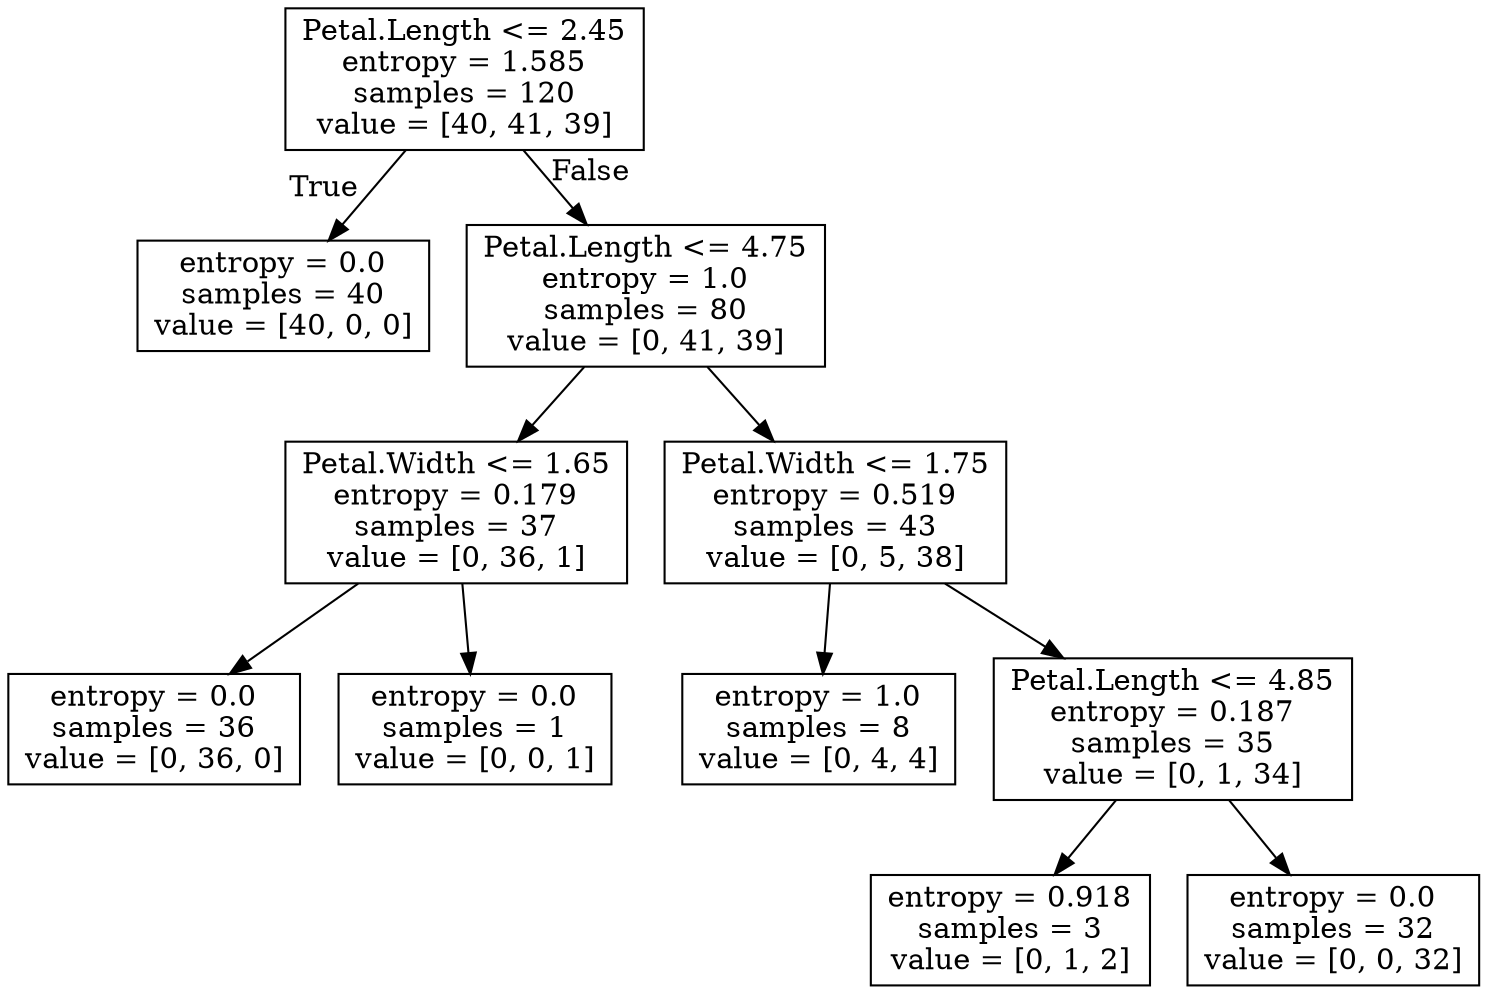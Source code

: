 digraph Tree {
node [shape=box] ;
0 [label="Petal.Length <= 2.45\nentropy = 1.585\nsamples = 120\nvalue = [40, 41, 39]"] ;
1 [label="entropy = 0.0\nsamples = 40\nvalue = [40, 0, 0]"] ;
0 -> 1 [labeldistance=2.5, labelangle=45, headlabel="True"] ;
2 [label="Petal.Length <= 4.75\nentropy = 1.0\nsamples = 80\nvalue = [0, 41, 39]"] ;
0 -> 2 [labeldistance=2.5, labelangle=-45, headlabel="False"] ;
3 [label="Petal.Width <= 1.65\nentropy = 0.179\nsamples = 37\nvalue = [0, 36, 1]"] ;
2 -> 3 ;
4 [label="entropy = 0.0\nsamples = 36\nvalue = [0, 36, 0]"] ;
3 -> 4 ;
5 [label="entropy = 0.0\nsamples = 1\nvalue = [0, 0, 1]"] ;
3 -> 5 ;
6 [label="Petal.Width <= 1.75\nentropy = 0.519\nsamples = 43\nvalue = [0, 5, 38]"] ;
2 -> 6 ;
7 [label="entropy = 1.0\nsamples = 8\nvalue = [0, 4, 4]"] ;
6 -> 7 ;
8 [label="Petal.Length <= 4.85\nentropy = 0.187\nsamples = 35\nvalue = [0, 1, 34]"] ;
6 -> 8 ;
9 [label="entropy = 0.918\nsamples = 3\nvalue = [0, 1, 2]"] ;
8 -> 9 ;
10 [label="entropy = 0.0\nsamples = 32\nvalue = [0, 0, 32]"] ;
8 -> 10 ;
}